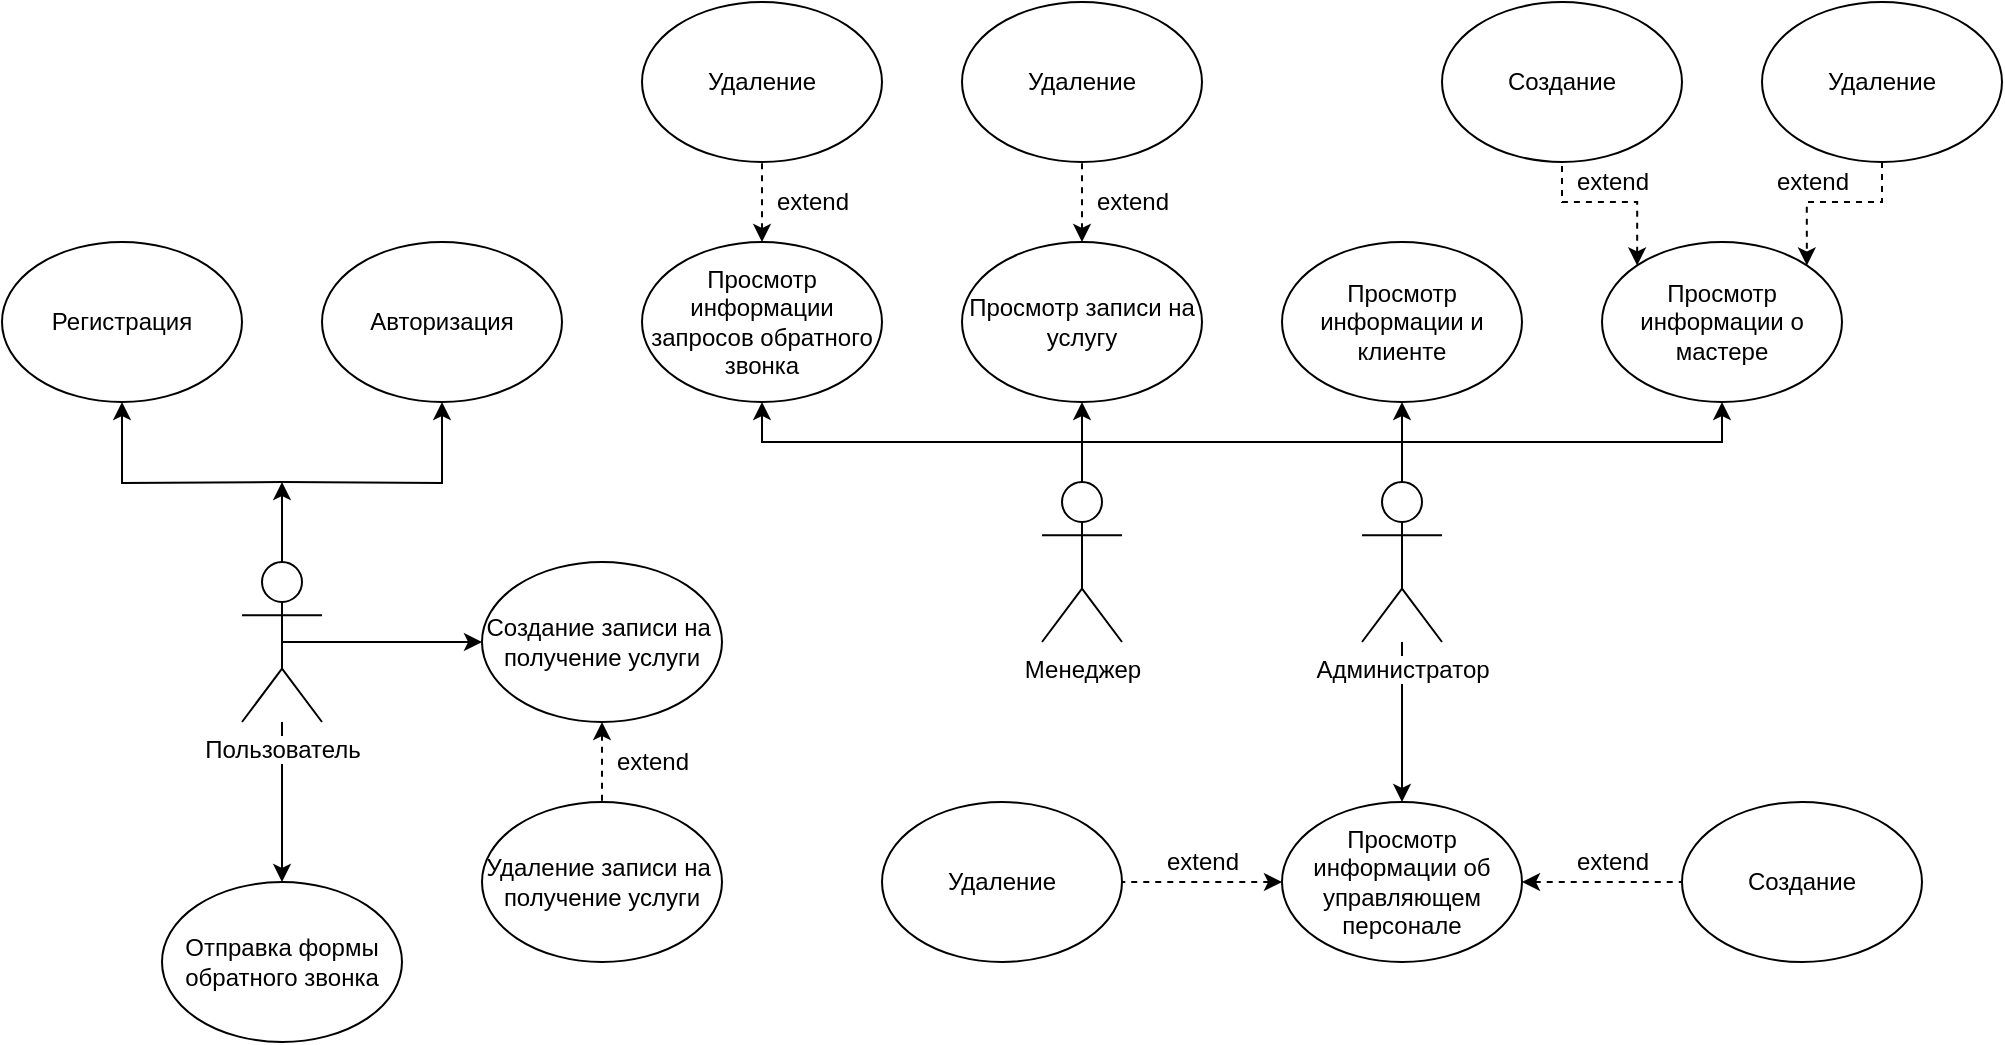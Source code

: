 <mxfile version="12.3.2" type="device" pages="1"><diagram id="x0JgHe2n9-k6ZbYLYh2o" name="Page-1"><mxGraphModel dx="1483" dy="867" grid="1" gridSize="10" guides="1" tooltips="1" connect="1" arrows="1" fold="1" page="1" pageScale="1" pageWidth="827" pageHeight="1169" math="0" shadow="0"><root><mxCell id="0"/><mxCell id="1" parent="0"/><mxCell id="qurHohWJE_ZAJW2xpby9-6" style="edgeStyle=orthogonalEdgeStyle;rounded=0;orthogonalLoop=1;jettySize=auto;html=1;exitX=0.5;exitY=0;exitDx=0;exitDy=0;exitPerimeter=0;" parent="1" target="qurHohWJE_ZAJW2xpby9-1" edge="1"><mxGeometry relative="1" as="geometry"><mxPoint x="260" y="440" as="sourcePoint"/></mxGeometry></mxCell><mxCell id="qurHohWJE_ZAJW2xpby9-7" style="edgeStyle=orthogonalEdgeStyle;rounded=0;orthogonalLoop=1;jettySize=auto;html=1;exitX=0.5;exitY=0;exitDx=0;exitDy=0;exitPerimeter=0;" parent="1" target="qurHohWJE_ZAJW2xpby9-3" edge="1"><mxGeometry relative="1" as="geometry"><mxPoint x="260" y="440" as="sourcePoint"/></mxGeometry></mxCell><mxCell id="qurHohWJE_ZAJW2xpby9-16" style="edgeStyle=orthogonalEdgeStyle;rounded=0;orthogonalLoop=1;jettySize=auto;html=1;exitX=0.5;exitY=0;exitDx=0;exitDy=0;exitPerimeter=0;" parent="1" source="7f6WkyA7B-4OK3sMhB-X-8" edge="1"><mxGeometry relative="1" as="geometry"><mxPoint x="260" y="440" as="targetPoint"/></mxGeometry></mxCell><mxCell id="qurHohWJE_ZAJW2xpby9-19" style="edgeStyle=orthogonalEdgeStyle;rounded=0;orthogonalLoop=1;jettySize=auto;html=1;entryX=0.5;entryY=0;entryDx=0;entryDy=0;" parent="1" source="7f6WkyA7B-4OK3sMhB-X-8" target="qurHohWJE_ZAJW2xpby9-18" edge="1"><mxGeometry relative="1" as="geometry"/></mxCell><mxCell id="kdtrS8yYhHYEcxz5SunI-1" style="edgeStyle=orthogonalEdgeStyle;rounded=0;orthogonalLoop=1;jettySize=auto;html=1;exitX=0.5;exitY=0.5;exitDx=0;exitDy=0;exitPerimeter=0;" edge="1" parent="1" source="7f6WkyA7B-4OK3sMhB-X-8" target="qurHohWJE_ZAJW2xpby9-9"><mxGeometry relative="1" as="geometry"/></mxCell><mxCell id="7f6WkyA7B-4OK3sMhB-X-8" value="Пользователь" style="shape=umlActor;verticalLabelPosition=bottom;labelBackgroundColor=#ffffff;verticalAlign=top;html=1;outlineConnect=0;" parent="1" vertex="1"><mxGeometry x="240" y="480" width="40" height="80" as="geometry"/></mxCell><mxCell id="qurHohWJE_ZAJW2xpby9-41" style="edgeStyle=orthogonalEdgeStyle;rounded=0;orthogonalLoop=1;jettySize=auto;html=1;exitX=0.5;exitY=0;exitDx=0;exitDy=0;exitPerimeter=0;entryX=0.5;entryY=1;entryDx=0;entryDy=0;" parent="1" source="7f6WkyA7B-4OK3sMhB-X-10" target="qurHohWJE_ZAJW2xpby9-17" edge="1"><mxGeometry relative="1" as="geometry"/></mxCell><mxCell id="qurHohWJE_ZAJW2xpby9-42" style="edgeStyle=orthogonalEdgeStyle;rounded=0;orthogonalLoop=1;jettySize=auto;html=1;exitX=0.5;exitY=0;exitDx=0;exitDy=0;exitPerimeter=0;entryX=0.5;entryY=1;entryDx=0;entryDy=0;" parent="1" source="7f6WkyA7B-4OK3sMhB-X-10" target="qurHohWJE_ZAJW2xpby9-20" edge="1"><mxGeometry relative="1" as="geometry"/></mxCell><mxCell id="qurHohWJE_ZAJW2xpby9-43" style="edgeStyle=orthogonalEdgeStyle;rounded=0;orthogonalLoop=1;jettySize=auto;html=1;exitX=0.5;exitY=0;exitDx=0;exitDy=0;exitPerimeter=0;entryX=0.5;entryY=1;entryDx=0;entryDy=0;" parent="1" source="7f6WkyA7B-4OK3sMhB-X-10" target="qurHohWJE_ZAJW2xpby9-21" edge="1"><mxGeometry relative="1" as="geometry"/></mxCell><mxCell id="qurHohWJE_ZAJW2xpby9-44" style="edgeStyle=orthogonalEdgeStyle;rounded=0;orthogonalLoop=1;jettySize=auto;html=1;exitX=0.5;exitY=0;exitDx=0;exitDy=0;exitPerimeter=0;entryX=0.5;entryY=1;entryDx=0;entryDy=0;" parent="1" source="7f6WkyA7B-4OK3sMhB-X-10" target="qurHohWJE_ZAJW2xpby9-35" edge="1"><mxGeometry relative="1" as="geometry"/></mxCell><mxCell id="7f6WkyA7B-4OK3sMhB-X-10" value="Менеджер" style="shape=umlActor;verticalLabelPosition=bottom;labelBackgroundColor=#ffffff;verticalAlign=top;html=1;outlineConnect=0;" parent="1" vertex="1"><mxGeometry x="640" y="440" width="40" height="80" as="geometry"/></mxCell><mxCell id="qurHohWJE_ZAJW2xpby9-46" style="edgeStyle=orthogonalEdgeStyle;rounded=0;orthogonalLoop=1;jettySize=auto;html=1;exitX=0.5;exitY=0;exitDx=0;exitDy=0;exitPerimeter=0;endArrow=none;endFill=0;" parent="1" source="7f6WkyA7B-4OK3sMhB-X-12" edge="1"><mxGeometry relative="1" as="geometry"><mxPoint x="820" y="420" as="targetPoint"/></mxGeometry></mxCell><mxCell id="PMX7k6L_1Mya_S7XEIPO-1" style="edgeStyle=orthogonalEdgeStyle;rounded=0;orthogonalLoop=1;jettySize=auto;html=1;entryX=0.5;entryY=0;entryDx=0;entryDy=0;" parent="1" source="7f6WkyA7B-4OK3sMhB-X-12" target="qurHohWJE_ZAJW2xpby9-48" edge="1"><mxGeometry relative="1" as="geometry"/></mxCell><mxCell id="7f6WkyA7B-4OK3sMhB-X-12" value="Администратор" style="shape=umlActor;verticalLabelPosition=bottom;labelBackgroundColor=#ffffff;verticalAlign=top;html=1;outlineConnect=0;" parent="1" vertex="1"><mxGeometry x="800" y="440" width="40" height="80" as="geometry"/></mxCell><mxCell id="qurHohWJE_ZAJW2xpby9-1" value="Регистрация" style="ellipse;whiteSpace=wrap;html=1;" parent="1" vertex="1"><mxGeometry x="120" y="320" width="120" height="80" as="geometry"/></mxCell><mxCell id="qurHohWJE_ZAJW2xpby9-3" value="Авторизация" style="ellipse;whiteSpace=wrap;html=1;" parent="1" vertex="1"><mxGeometry x="280" y="320" width="120" height="80" as="geometry"/></mxCell><mxCell id="kdtrS8yYhHYEcxz5SunI-3" style="edgeStyle=orthogonalEdgeStyle;rounded=0;orthogonalLoop=1;jettySize=auto;html=1;exitX=0.5;exitY=1;exitDx=0;exitDy=0;entryX=0.5;entryY=0;entryDx=0;entryDy=0;dashed=1;startArrow=classic;startFill=1;endArrow=none;endFill=0;" edge="1" parent="1" source="qurHohWJE_ZAJW2xpby9-9" target="kdtrS8yYhHYEcxz5SunI-2"><mxGeometry relative="1" as="geometry"/></mxCell><mxCell id="qurHohWJE_ZAJW2xpby9-9" value="Создание записи на&amp;nbsp; получение услуги" style="ellipse;whiteSpace=wrap;html=1;" parent="1" vertex="1"><mxGeometry x="360" y="480" width="120" height="80" as="geometry"/></mxCell><mxCell id="qurHohWJE_ZAJW2xpby9-29" value="" style="edgeStyle=orthogonalEdgeStyle;rounded=0;orthogonalLoop=1;jettySize=auto;html=1;dashed=1;startArrow=classic;startFill=1;endArrow=none;endFill=0;" parent="1" source="qurHohWJE_ZAJW2xpby9-17" target="qurHohWJE_ZAJW2xpby9-28" edge="1"><mxGeometry relative="1" as="geometry"/></mxCell><mxCell id="qurHohWJE_ZAJW2xpby9-17" value="Просмотр информации запросов обратного звонка" style="ellipse;whiteSpace=wrap;html=1;" parent="1" vertex="1"><mxGeometry x="440" y="320" width="120" height="80" as="geometry"/></mxCell><mxCell id="qurHohWJE_ZAJW2xpby9-28" value="Удаление" style="ellipse;whiteSpace=wrap;html=1;" parent="1" vertex="1"><mxGeometry x="440" y="200" width="120" height="80" as="geometry"/></mxCell><mxCell id="qurHohWJE_ZAJW2xpby9-18" value="Отправка формы обратного звонка" style="ellipse;whiteSpace=wrap;html=1;" parent="1" vertex="1"><mxGeometry x="200" y="640" width="120" height="80" as="geometry"/></mxCell><mxCell id="qurHohWJE_ZAJW2xpby9-32" value="" style="edgeStyle=orthogonalEdgeStyle;rounded=0;orthogonalLoop=1;jettySize=auto;html=1;dashed=1;startArrow=classic;startFill=1;endArrow=none;endFill=0;" parent="1" source="qurHohWJE_ZAJW2xpby9-20" target="qurHohWJE_ZAJW2xpby9-31" edge="1"><mxGeometry relative="1" as="geometry"/></mxCell><mxCell id="qurHohWJE_ZAJW2xpby9-20" value="Просмотр записи на услугу" style="ellipse;whiteSpace=wrap;html=1;" parent="1" vertex="1"><mxGeometry x="600" y="320" width="120" height="80" as="geometry"/></mxCell><mxCell id="qurHohWJE_ZAJW2xpby9-31" value="Удаление" style="ellipse;whiteSpace=wrap;html=1;" parent="1" vertex="1"><mxGeometry x="600" y="200" width="120" height="80" as="geometry"/></mxCell><mxCell id="qurHohWJE_ZAJW2xpby9-21" value="Просмотр информации и клиенте" style="ellipse;whiteSpace=wrap;html=1;" parent="1" vertex="1"><mxGeometry x="760" y="320" width="120" height="80" as="geometry"/></mxCell><mxCell id="qurHohWJE_ZAJW2xpby9-37" value="" style="edgeStyle=orthogonalEdgeStyle;rounded=0;orthogonalLoop=1;jettySize=auto;html=1;dashed=1;endArrow=none;endFill=0;startArrow=classic;startFill=1;exitX=0;exitY=0;exitDx=0;exitDy=0;" parent="1" source="qurHohWJE_ZAJW2xpby9-35" target="qurHohWJE_ZAJW2xpby9-36" edge="1"><mxGeometry relative="1" as="geometry"/></mxCell><mxCell id="qurHohWJE_ZAJW2xpby9-35" value="Просмотр информации о мастере" style="ellipse;whiteSpace=wrap;html=1;" parent="1" vertex="1"><mxGeometry x="920" y="320" width="120" height="80" as="geometry"/></mxCell><mxCell id="kdtrS8yYhHYEcxz5SunI-15" style="edgeStyle=orthogonalEdgeStyle;rounded=0;orthogonalLoop=1;jettySize=auto;html=1;exitX=0.5;exitY=1;exitDx=0;exitDy=0;entryX=1;entryY=0;entryDx=0;entryDy=0;dashed=1;startArrow=none;startFill=0;endArrow=classic;endFill=1;" edge="1" parent="1" source="qurHohWJE_ZAJW2xpby9-38" target="qurHohWJE_ZAJW2xpby9-35"><mxGeometry relative="1" as="geometry"/></mxCell><mxCell id="qurHohWJE_ZAJW2xpby9-38" value="Удаление" style="ellipse;whiteSpace=wrap;html=1;" parent="1" vertex="1"><mxGeometry x="1000" y="200" width="120" height="80" as="geometry"/></mxCell><mxCell id="qurHohWJE_ZAJW2xpby9-36" value="Создание" style="ellipse;whiteSpace=wrap;html=1;" parent="1" vertex="1"><mxGeometry x="840" y="200" width="120" height="80" as="geometry"/></mxCell><mxCell id="qurHohWJE_ZAJW2xpby9-47" value="Удаление" style="ellipse;whiteSpace=wrap;html=1;" parent="1" vertex="1"><mxGeometry x="560" y="600" width="120" height="80" as="geometry"/></mxCell><mxCell id="qurHohWJE_ZAJW2xpby9-50" style="edgeStyle=orthogonalEdgeStyle;rounded=0;orthogonalLoop=1;jettySize=auto;html=1;exitX=1;exitY=0.5;exitDx=0;exitDy=0;entryX=0;entryY=0.5;entryDx=0;entryDy=0;endArrow=none;endFill=0;dashed=1;startArrow=classic;startFill=1;" parent="1" source="qurHohWJE_ZAJW2xpby9-48" target="qurHohWJE_ZAJW2xpby9-49" edge="1"><mxGeometry relative="1" as="geometry"/></mxCell><mxCell id="qurHohWJE_ZAJW2xpby9-51" style="edgeStyle=orthogonalEdgeStyle;rounded=0;orthogonalLoop=1;jettySize=auto;html=1;exitX=0;exitY=0.5;exitDx=0;exitDy=0;entryX=1;entryY=0.5;entryDx=0;entryDy=0;dashed=1;endArrow=none;endFill=0;startArrow=classic;startFill=1;" parent="1" source="qurHohWJE_ZAJW2xpby9-48" target="qurHohWJE_ZAJW2xpby9-47" edge="1"><mxGeometry relative="1" as="geometry"/></mxCell><mxCell id="qurHohWJE_ZAJW2xpby9-48" value="Просмотр информации об управляющем персонале" style="ellipse;whiteSpace=wrap;html=1;" parent="1" vertex="1"><mxGeometry x="760" y="600" width="120" height="80" as="geometry"/></mxCell><mxCell id="qurHohWJE_ZAJW2xpby9-49" value="Создание" style="ellipse;whiteSpace=wrap;html=1;" parent="1" vertex="1"><mxGeometry x="960" y="600" width="120" height="80" as="geometry"/></mxCell><mxCell id="kdtrS8yYhHYEcxz5SunI-2" value="Удаление записи на&amp;nbsp; получение услуги" style="ellipse;whiteSpace=wrap;html=1;" vertex="1" parent="1"><mxGeometry x="360" y="600" width="120" height="80" as="geometry"/></mxCell><mxCell id="kdtrS8yYhHYEcxz5SunI-5" value="extend" style="text;html=1;align=center;verticalAlign=middle;resizable=0;points=[];;autosize=1;" vertex="1" parent="1"><mxGeometry x="420" y="570" width="50" height="20" as="geometry"/></mxCell><mxCell id="kdtrS8yYhHYEcxz5SunI-7" value="extend" style="text;html=1;align=center;verticalAlign=middle;resizable=0;points=[];;autosize=1;" vertex="1" parent="1"><mxGeometry x="500" y="290" width="50" height="20" as="geometry"/></mxCell><mxCell id="kdtrS8yYhHYEcxz5SunI-9" value="extend" style="text;html=1;align=center;verticalAlign=middle;resizable=0;points=[];;autosize=1;" vertex="1" parent="1"><mxGeometry x="660" y="290" width="50" height="20" as="geometry"/></mxCell><mxCell id="kdtrS8yYhHYEcxz5SunI-11" value="extend" style="text;html=1;align=center;verticalAlign=middle;resizable=0;points=[];;autosize=1;" vertex="1" parent="1"><mxGeometry x="900" y="280" width="50" height="20" as="geometry"/></mxCell><mxCell id="kdtrS8yYhHYEcxz5SunI-13" value="extend" style="text;html=1;align=center;verticalAlign=middle;resizable=0;points=[];;autosize=1;" vertex="1" parent="1"><mxGeometry x="1000" y="280" width="50" height="20" as="geometry"/></mxCell><mxCell id="kdtrS8yYhHYEcxz5SunI-21" value="extend" style="text;html=1;align=center;verticalAlign=middle;resizable=0;points=[];;autosize=1;" vertex="1" parent="1"><mxGeometry x="695" y="620" width="50" height="20" as="geometry"/></mxCell><mxCell id="kdtrS8yYhHYEcxz5SunI-22" value="extend" style="text;html=1;align=center;verticalAlign=middle;resizable=0;points=[];;autosize=1;" vertex="1" parent="1"><mxGeometry x="900" y="620" width="50" height="20" as="geometry"/></mxCell></root></mxGraphModel></diagram></mxfile>